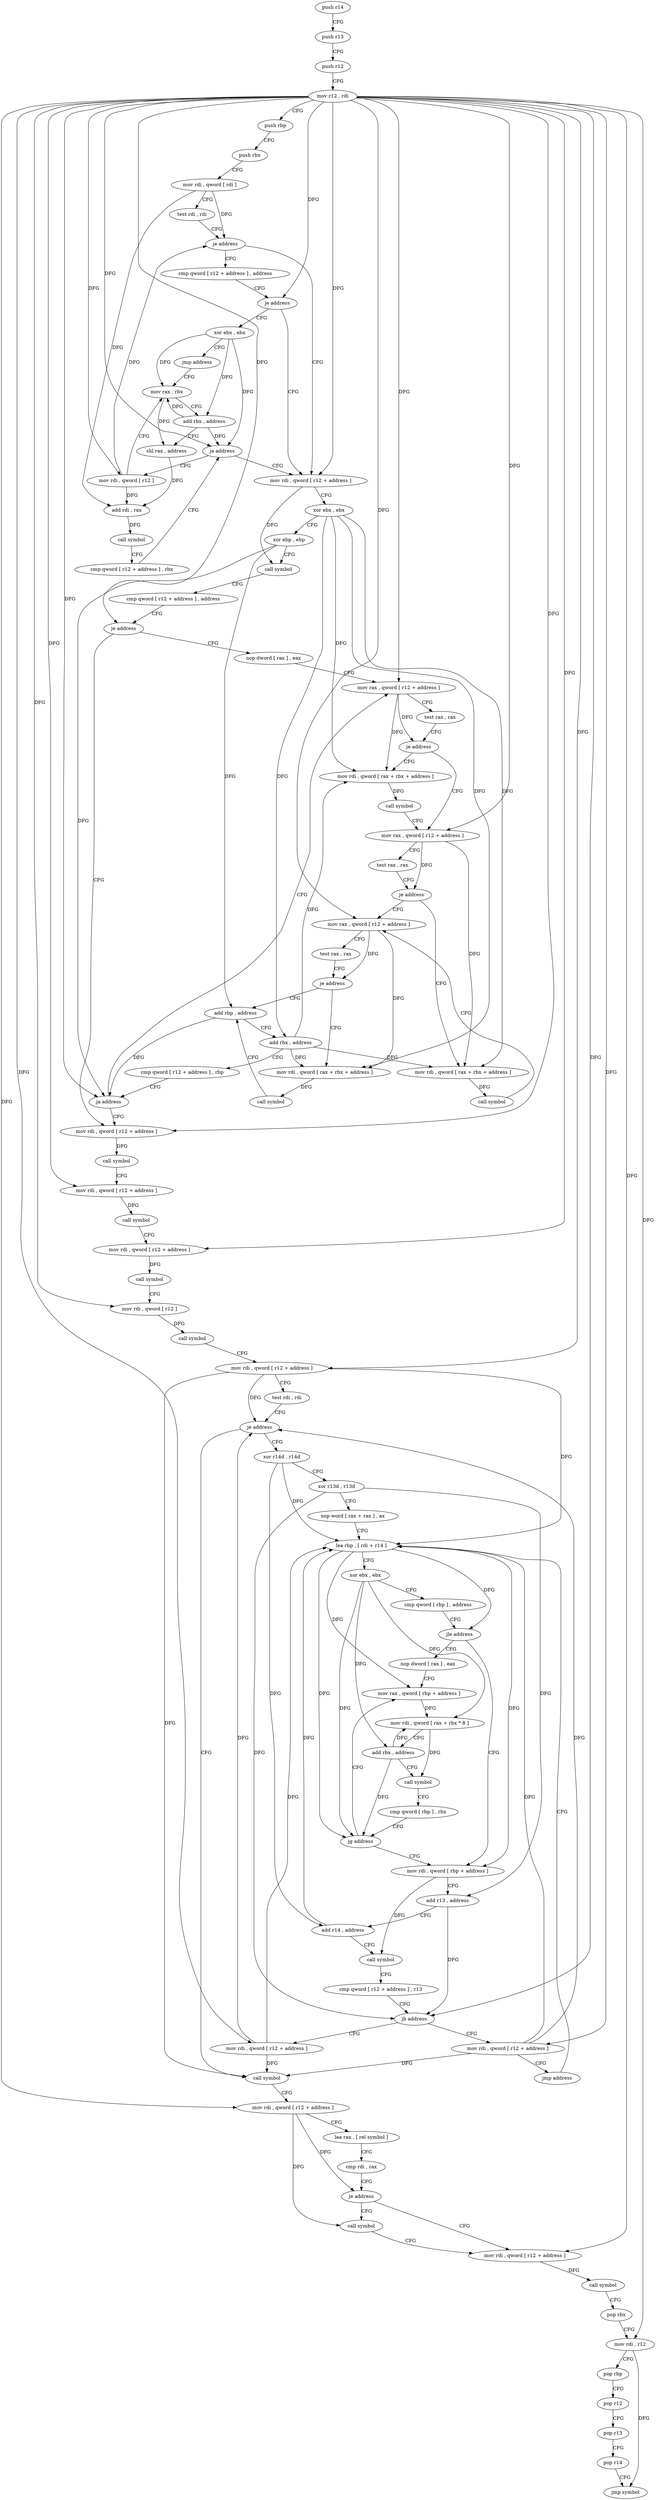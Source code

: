 digraph "func" {
"4236288" [label = "push r14" ]
"4236290" [label = "push r13" ]
"4236292" [label = "push r12" ]
"4236294" [label = "mov r12 , rdi" ]
"4236297" [label = "push rbp" ]
"4236298" [label = "push rbx" ]
"4236299" [label = "mov rdi , qword [ rdi ]" ]
"4236302" [label = "test rdi , rdi" ]
"4236305" [label = "je address" ]
"4236350" [label = "mov rdi , qword [ r12 + address ]" ]
"4236307" [label = "cmp qword [ r12 + address ] , address" ]
"4236355" [label = "xor ebx , ebx" ]
"4236357" [label = "xor ebp , ebp" ]
"4236359" [label = "call symbol" ]
"4236364" [label = "cmp qword [ r12 + address ] , address" ]
"4236370" [label = "je address" ]
"4236451" [label = "mov rdi , qword [ r12 + address ]" ]
"4236372" [label = "nop dword [ rax ] , eax" ]
"4236313" [label = "je address" ]
"4236315" [label = "xor ebx , ebx" ]
"4236456" [label = "call symbol" ]
"4236461" [label = "mov rdi , qword [ r12 + address ]" ]
"4236466" [label = "call symbol" ]
"4236471" [label = "mov rdi , qword [ r12 + address ]" ]
"4236476" [label = "call symbol" ]
"4236481" [label = "mov rdi , qword [ r12 ]" ]
"4236485" [label = "call symbol" ]
"4236490" [label = "mov rdi , qword [ r12 + address ]" ]
"4236495" [label = "test rdi , rdi" ]
"4236498" [label = "je address" ]
"4236590" [label = "call symbol" ]
"4236500" [label = "xor r14d , r14d" ]
"4236376" [label = "mov rax , qword [ r12 + address ]" ]
"4236317" [label = "jmp address" ]
"4236324" [label = "mov rax , rbx" ]
"4236595" [label = "mov rdi , qword [ r12 + address ]" ]
"4236600" [label = "lea rax , [ rel symbol ]" ]
"4236607" [label = "cmp rdi , rax" ]
"4236610" [label = "je address" ]
"4236617" [label = "mov rdi , qword [ r12 + address ]" ]
"4236612" [label = "call symbol" ]
"4236503" [label = "xor r13d , r13d" ]
"4236506" [label = "nop word [ rax + rax ] , ax" ]
"4236512" [label = "lea rbp , [ rdi + r14 ]" ]
"4236396" [label = "mov rax , qword [ r12 + address ]" ]
"4236401" [label = "test rax , rax" ]
"4236404" [label = "je address" ]
"4236416" [label = "mov rax , qword [ r12 + address ]" ]
"4236406" [label = "mov rdi , qword [ rax + rbx + address ]" ]
"4236386" [label = "mov rdi , qword [ rax + rbx + address ]" ]
"4236391" [label = "call symbol" ]
"4236327" [label = "add rbx , address" ]
"4236331" [label = "shl rax , address" ]
"4236335" [label = "add rdi , rax" ]
"4236338" [label = "call symbol" ]
"4236343" [label = "cmp qword [ r12 + address ] , rbx" ]
"4236348" [label = "ja address" ]
"4236320" [label = "mov rdi , qword [ r12 ]" ]
"4236625" [label = "call symbol" ]
"4236630" [label = "pop rbx" ]
"4236631" [label = "mov rdi , r12" ]
"4236634" [label = "pop rbp" ]
"4236635" [label = "pop r12" ]
"4236637" [label = "pop r13" ]
"4236639" [label = "pop r14" ]
"4236641" [label = "jmp symbol" ]
"4236551" [label = "mov rdi , qword [ rbp + address ]" ]
"4236555" [label = "add r13 , address" ]
"4236559" [label = "add r14 , address" ]
"4236563" [label = "call symbol" ]
"4236568" [label = "cmp qword [ r12 + address ] , r13" ]
"4236576" [label = "jb address" ]
"4236585" [label = "mov rdi , qword [ r12 + address ]" ]
"4236578" [label = "mov rdi , qword [ r12 + address ]" ]
"4236525" [label = "nop dword [ rax ] , eax" ]
"4236528" [label = "mov rax , qword [ rbp + address ]" ]
"4236421" [label = "test rax , rax" ]
"4236424" [label = "je address" ]
"4236436" [label = "add rbp , address" ]
"4236426" [label = "mov rdi , qword [ rax + rbx + address ]" ]
"4236411" [label = "call symbol" ]
"4236583" [label = "jmp address" ]
"4236532" [label = "mov rdi , qword [ rax + rbx * 8 ]" ]
"4236536" [label = "add rbx , address" ]
"4236540" [label = "call symbol" ]
"4236545" [label = "cmp qword [ rbp ] , rbx" ]
"4236549" [label = "jg address" ]
"4236440" [label = "add rbx , address" ]
"4236444" [label = "cmp qword [ r12 + address ] , rbp" ]
"4236449" [label = "ja address" ]
"4236431" [label = "call symbol" ]
"4236516" [label = "xor ebx , ebx" ]
"4236518" [label = "cmp qword [ rbp ] , address" ]
"4236523" [label = "jle address" ]
"4236381" [label = "test rax , rax" ]
"4236384" [label = "je address" ]
"4236288" -> "4236290" [ label = "CFG" ]
"4236290" -> "4236292" [ label = "CFG" ]
"4236292" -> "4236294" [ label = "CFG" ]
"4236294" -> "4236297" [ label = "CFG" ]
"4236294" -> "4236350" [ label = "DFG" ]
"4236294" -> "4236370" [ label = "DFG" ]
"4236294" -> "4236313" [ label = "DFG" ]
"4236294" -> "4236451" [ label = "DFG" ]
"4236294" -> "4236461" [ label = "DFG" ]
"4236294" -> "4236471" [ label = "DFG" ]
"4236294" -> "4236481" [ label = "DFG" ]
"4236294" -> "4236490" [ label = "DFG" ]
"4236294" -> "4236595" [ label = "DFG" ]
"4236294" -> "4236376" [ label = "DFG" ]
"4236294" -> "4236348" [ label = "DFG" ]
"4236294" -> "4236617" [ label = "DFG" ]
"4236294" -> "4236631" [ label = "DFG" ]
"4236294" -> "4236396" [ label = "DFG" ]
"4236294" -> "4236320" [ label = "DFG" ]
"4236294" -> "4236576" [ label = "DFG" ]
"4236294" -> "4236416" [ label = "DFG" ]
"4236294" -> "4236585" [ label = "DFG" ]
"4236294" -> "4236578" [ label = "DFG" ]
"4236294" -> "4236449" [ label = "DFG" ]
"4236297" -> "4236298" [ label = "CFG" ]
"4236298" -> "4236299" [ label = "CFG" ]
"4236299" -> "4236302" [ label = "CFG" ]
"4236299" -> "4236305" [ label = "DFG" ]
"4236299" -> "4236335" [ label = "DFG" ]
"4236302" -> "4236305" [ label = "CFG" ]
"4236305" -> "4236350" [ label = "CFG" ]
"4236305" -> "4236307" [ label = "CFG" ]
"4236350" -> "4236355" [ label = "CFG" ]
"4236350" -> "4236359" [ label = "DFG" ]
"4236307" -> "4236313" [ label = "CFG" ]
"4236355" -> "4236357" [ label = "CFG" ]
"4236355" -> "4236386" [ label = "DFG" ]
"4236355" -> "4236406" [ label = "DFG" ]
"4236355" -> "4236440" [ label = "DFG" ]
"4236355" -> "4236426" [ label = "DFG" ]
"4236357" -> "4236359" [ label = "CFG" ]
"4236357" -> "4236436" [ label = "DFG" ]
"4236357" -> "4236449" [ label = "DFG" ]
"4236359" -> "4236364" [ label = "CFG" ]
"4236364" -> "4236370" [ label = "CFG" ]
"4236370" -> "4236451" [ label = "CFG" ]
"4236370" -> "4236372" [ label = "CFG" ]
"4236451" -> "4236456" [ label = "DFG" ]
"4236372" -> "4236376" [ label = "CFG" ]
"4236313" -> "4236350" [ label = "CFG" ]
"4236313" -> "4236315" [ label = "CFG" ]
"4236315" -> "4236317" [ label = "CFG" ]
"4236315" -> "4236324" [ label = "DFG" ]
"4236315" -> "4236327" [ label = "DFG" ]
"4236315" -> "4236348" [ label = "DFG" ]
"4236456" -> "4236461" [ label = "CFG" ]
"4236461" -> "4236466" [ label = "DFG" ]
"4236466" -> "4236471" [ label = "CFG" ]
"4236471" -> "4236476" [ label = "DFG" ]
"4236476" -> "4236481" [ label = "CFG" ]
"4236481" -> "4236485" [ label = "DFG" ]
"4236485" -> "4236490" [ label = "CFG" ]
"4236490" -> "4236495" [ label = "CFG" ]
"4236490" -> "4236498" [ label = "DFG" ]
"4236490" -> "4236590" [ label = "DFG" ]
"4236490" -> "4236512" [ label = "DFG" ]
"4236495" -> "4236498" [ label = "CFG" ]
"4236498" -> "4236590" [ label = "CFG" ]
"4236498" -> "4236500" [ label = "CFG" ]
"4236590" -> "4236595" [ label = "CFG" ]
"4236500" -> "4236503" [ label = "CFG" ]
"4236500" -> "4236512" [ label = "DFG" ]
"4236500" -> "4236559" [ label = "DFG" ]
"4236376" -> "4236381" [ label = "CFG" ]
"4236376" -> "4236384" [ label = "DFG" ]
"4236376" -> "4236386" [ label = "DFG" ]
"4236317" -> "4236324" [ label = "CFG" ]
"4236324" -> "4236327" [ label = "CFG" ]
"4236324" -> "4236331" [ label = "DFG" ]
"4236595" -> "4236600" [ label = "CFG" ]
"4236595" -> "4236610" [ label = "DFG" ]
"4236595" -> "4236612" [ label = "DFG" ]
"4236600" -> "4236607" [ label = "CFG" ]
"4236607" -> "4236610" [ label = "CFG" ]
"4236610" -> "4236617" [ label = "CFG" ]
"4236610" -> "4236612" [ label = "CFG" ]
"4236617" -> "4236625" [ label = "DFG" ]
"4236612" -> "4236617" [ label = "CFG" ]
"4236503" -> "4236506" [ label = "CFG" ]
"4236503" -> "4236555" [ label = "DFG" ]
"4236503" -> "4236576" [ label = "DFG" ]
"4236506" -> "4236512" [ label = "CFG" ]
"4236512" -> "4236516" [ label = "CFG" ]
"4236512" -> "4236523" [ label = "DFG" ]
"4236512" -> "4236551" [ label = "DFG" ]
"4236512" -> "4236528" [ label = "DFG" ]
"4236512" -> "4236549" [ label = "DFG" ]
"4236396" -> "4236401" [ label = "CFG" ]
"4236396" -> "4236404" [ label = "DFG" ]
"4236396" -> "4236406" [ label = "DFG" ]
"4236401" -> "4236404" [ label = "CFG" ]
"4236404" -> "4236416" [ label = "CFG" ]
"4236404" -> "4236406" [ label = "CFG" ]
"4236416" -> "4236421" [ label = "CFG" ]
"4236416" -> "4236424" [ label = "DFG" ]
"4236416" -> "4236426" [ label = "DFG" ]
"4236406" -> "4236411" [ label = "DFG" ]
"4236386" -> "4236391" [ label = "DFG" ]
"4236391" -> "4236396" [ label = "CFG" ]
"4236327" -> "4236331" [ label = "CFG" ]
"4236327" -> "4236324" [ label = "DFG" ]
"4236327" -> "4236348" [ label = "DFG" ]
"4236331" -> "4236335" [ label = "DFG" ]
"4236335" -> "4236338" [ label = "DFG" ]
"4236338" -> "4236343" [ label = "CFG" ]
"4236343" -> "4236348" [ label = "CFG" ]
"4236348" -> "4236320" [ label = "CFG" ]
"4236348" -> "4236350" [ label = "CFG" ]
"4236320" -> "4236324" [ label = "CFG" ]
"4236320" -> "4236305" [ label = "DFG" ]
"4236320" -> "4236335" [ label = "DFG" ]
"4236625" -> "4236630" [ label = "CFG" ]
"4236630" -> "4236631" [ label = "CFG" ]
"4236631" -> "4236634" [ label = "CFG" ]
"4236631" -> "4236641" [ label = "DFG" ]
"4236634" -> "4236635" [ label = "CFG" ]
"4236635" -> "4236637" [ label = "CFG" ]
"4236637" -> "4236639" [ label = "CFG" ]
"4236639" -> "4236641" [ label = "CFG" ]
"4236551" -> "4236555" [ label = "CFG" ]
"4236551" -> "4236563" [ label = "DFG" ]
"4236555" -> "4236559" [ label = "CFG" ]
"4236555" -> "4236576" [ label = "DFG" ]
"4236559" -> "4236563" [ label = "CFG" ]
"4236559" -> "4236512" [ label = "DFG" ]
"4236563" -> "4236568" [ label = "CFG" ]
"4236568" -> "4236576" [ label = "CFG" ]
"4236576" -> "4236585" [ label = "CFG" ]
"4236576" -> "4236578" [ label = "CFG" ]
"4236585" -> "4236590" [ label = "DFG" ]
"4236585" -> "4236498" [ label = "DFG" ]
"4236585" -> "4236512" [ label = "DFG" ]
"4236578" -> "4236583" [ label = "CFG" ]
"4236578" -> "4236498" [ label = "DFG" ]
"4236578" -> "4236590" [ label = "DFG" ]
"4236578" -> "4236512" [ label = "DFG" ]
"4236525" -> "4236528" [ label = "CFG" ]
"4236528" -> "4236532" [ label = "DFG" ]
"4236421" -> "4236424" [ label = "CFG" ]
"4236424" -> "4236436" [ label = "CFG" ]
"4236424" -> "4236426" [ label = "CFG" ]
"4236436" -> "4236440" [ label = "CFG" ]
"4236436" -> "4236449" [ label = "DFG" ]
"4236426" -> "4236431" [ label = "DFG" ]
"4236411" -> "4236416" [ label = "CFG" ]
"4236583" -> "4236512" [ label = "CFG" ]
"4236532" -> "4236536" [ label = "CFG" ]
"4236532" -> "4236540" [ label = "DFG" ]
"4236536" -> "4236540" [ label = "CFG" ]
"4236536" -> "4236532" [ label = "DFG" ]
"4236536" -> "4236549" [ label = "DFG" ]
"4236540" -> "4236545" [ label = "CFG" ]
"4236545" -> "4236549" [ label = "CFG" ]
"4236549" -> "4236528" [ label = "CFG" ]
"4236549" -> "4236551" [ label = "CFG" ]
"4236440" -> "4236444" [ label = "CFG" ]
"4236440" -> "4236386" [ label = "DFG" ]
"4236440" -> "4236406" [ label = "DFG" ]
"4236440" -> "4236426" [ label = "DFG" ]
"4236444" -> "4236449" [ label = "CFG" ]
"4236449" -> "4236376" [ label = "CFG" ]
"4236449" -> "4236451" [ label = "CFG" ]
"4236431" -> "4236436" [ label = "CFG" ]
"4236516" -> "4236518" [ label = "CFG" ]
"4236516" -> "4236532" [ label = "DFG" ]
"4236516" -> "4236536" [ label = "DFG" ]
"4236516" -> "4236549" [ label = "DFG" ]
"4236518" -> "4236523" [ label = "CFG" ]
"4236523" -> "4236551" [ label = "CFG" ]
"4236523" -> "4236525" [ label = "CFG" ]
"4236381" -> "4236384" [ label = "CFG" ]
"4236384" -> "4236396" [ label = "CFG" ]
"4236384" -> "4236386" [ label = "CFG" ]
}
